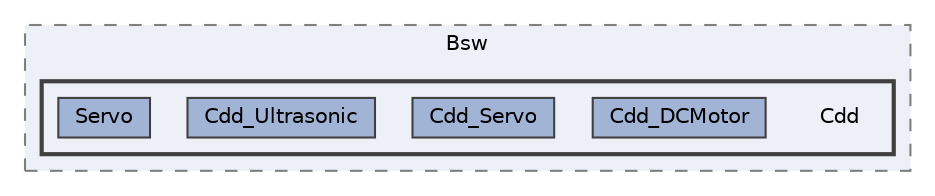 digraph "Project/avProj/Debug/Bsw/Cdd"
{
 // LATEX_PDF_SIZE
  bgcolor="transparent";
  edge [fontname=Helvetica,fontsize=10,labelfontname=Helvetica,labelfontsize=10];
  node [fontname=Helvetica,fontsize=10,shape=box,height=0.2,width=0.4];
  compound=true
  subgraph clusterdir_4d065d367c039c51466bd28454d71bbc {
    graph [ bgcolor="#edf0f7", pencolor="grey50", label="Bsw", fontname=Helvetica,fontsize=10 style="filled,dashed", URL="dir_4d065d367c039c51466bd28454d71bbc.html",tooltip=""]
  subgraph clusterdir_2d145e78eda1fca62b41a159051313ce {
    graph [ bgcolor="#edf0f7", pencolor="grey25", label="", fontname=Helvetica,fontsize=10 style="filled,bold", URL="dir_2d145e78eda1fca62b41a159051313ce.html",tooltip=""]
    dir_2d145e78eda1fca62b41a159051313ce [shape=plaintext, label="Cdd"];
  dir_5f805cd424b6201413c18491527ac913 [label="Cdd_DCMotor", fillcolor="#a2b4d6", color="grey25", style="filled", URL="dir_5f805cd424b6201413c18491527ac913.html",tooltip=""];
  dir_2695c28ab562cdf2e6241ac7e9eeb600 [label="Cdd_Servo", fillcolor="#a2b4d6", color="grey25", style="filled", URL="dir_2695c28ab562cdf2e6241ac7e9eeb600.html",tooltip=""];
  dir_890b5fa77195c93b1ef7b5fb1ba8273a [label="Cdd_Ultrasonic", fillcolor="#a2b4d6", color="grey25", style="filled", URL="dir_890b5fa77195c93b1ef7b5fb1ba8273a.html",tooltip=""];
  dir_6e98565f74f4ba0eb3574224a103b618 [label="Servo", fillcolor="#a2b4d6", color="grey25", style="filled", URL="dir_6e98565f74f4ba0eb3574224a103b618.html",tooltip=""];
  }
  }
}
